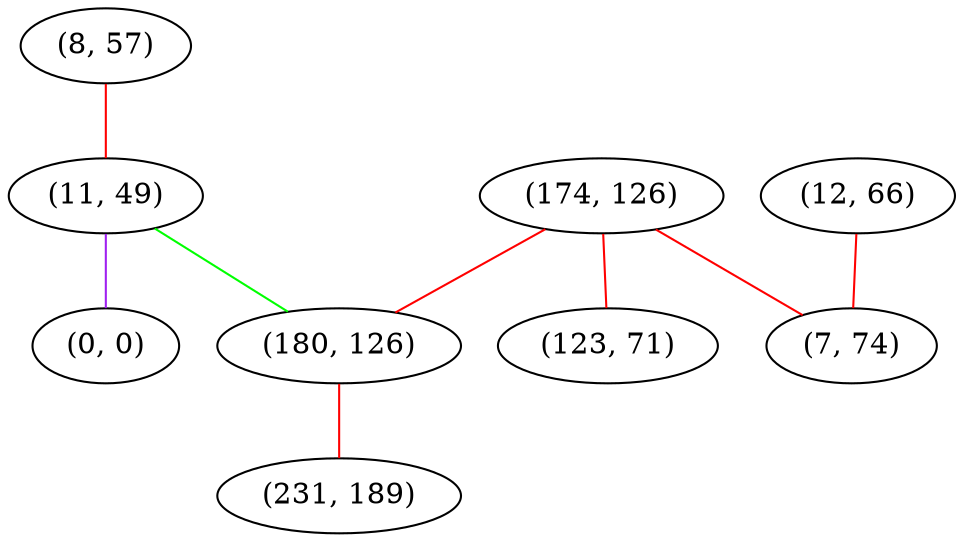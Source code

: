 graph "" {
"(8, 57)";
"(12, 66)";
"(11, 49)";
"(174, 126)";
"(180, 126)";
"(123, 71)";
"(0, 0)";
"(7, 74)";
"(231, 189)";
"(8, 57)" -- "(11, 49)"  [color=red, key=0, weight=1];
"(12, 66)" -- "(7, 74)"  [color=red, key=0, weight=1];
"(11, 49)" -- "(0, 0)"  [color=purple, key=0, weight=4];
"(11, 49)" -- "(180, 126)"  [color=green, key=0, weight=2];
"(174, 126)" -- "(123, 71)"  [color=red, key=0, weight=1];
"(174, 126)" -- "(180, 126)"  [color=red, key=0, weight=1];
"(174, 126)" -- "(7, 74)"  [color=red, key=0, weight=1];
"(180, 126)" -- "(231, 189)"  [color=red, key=0, weight=1];
}

